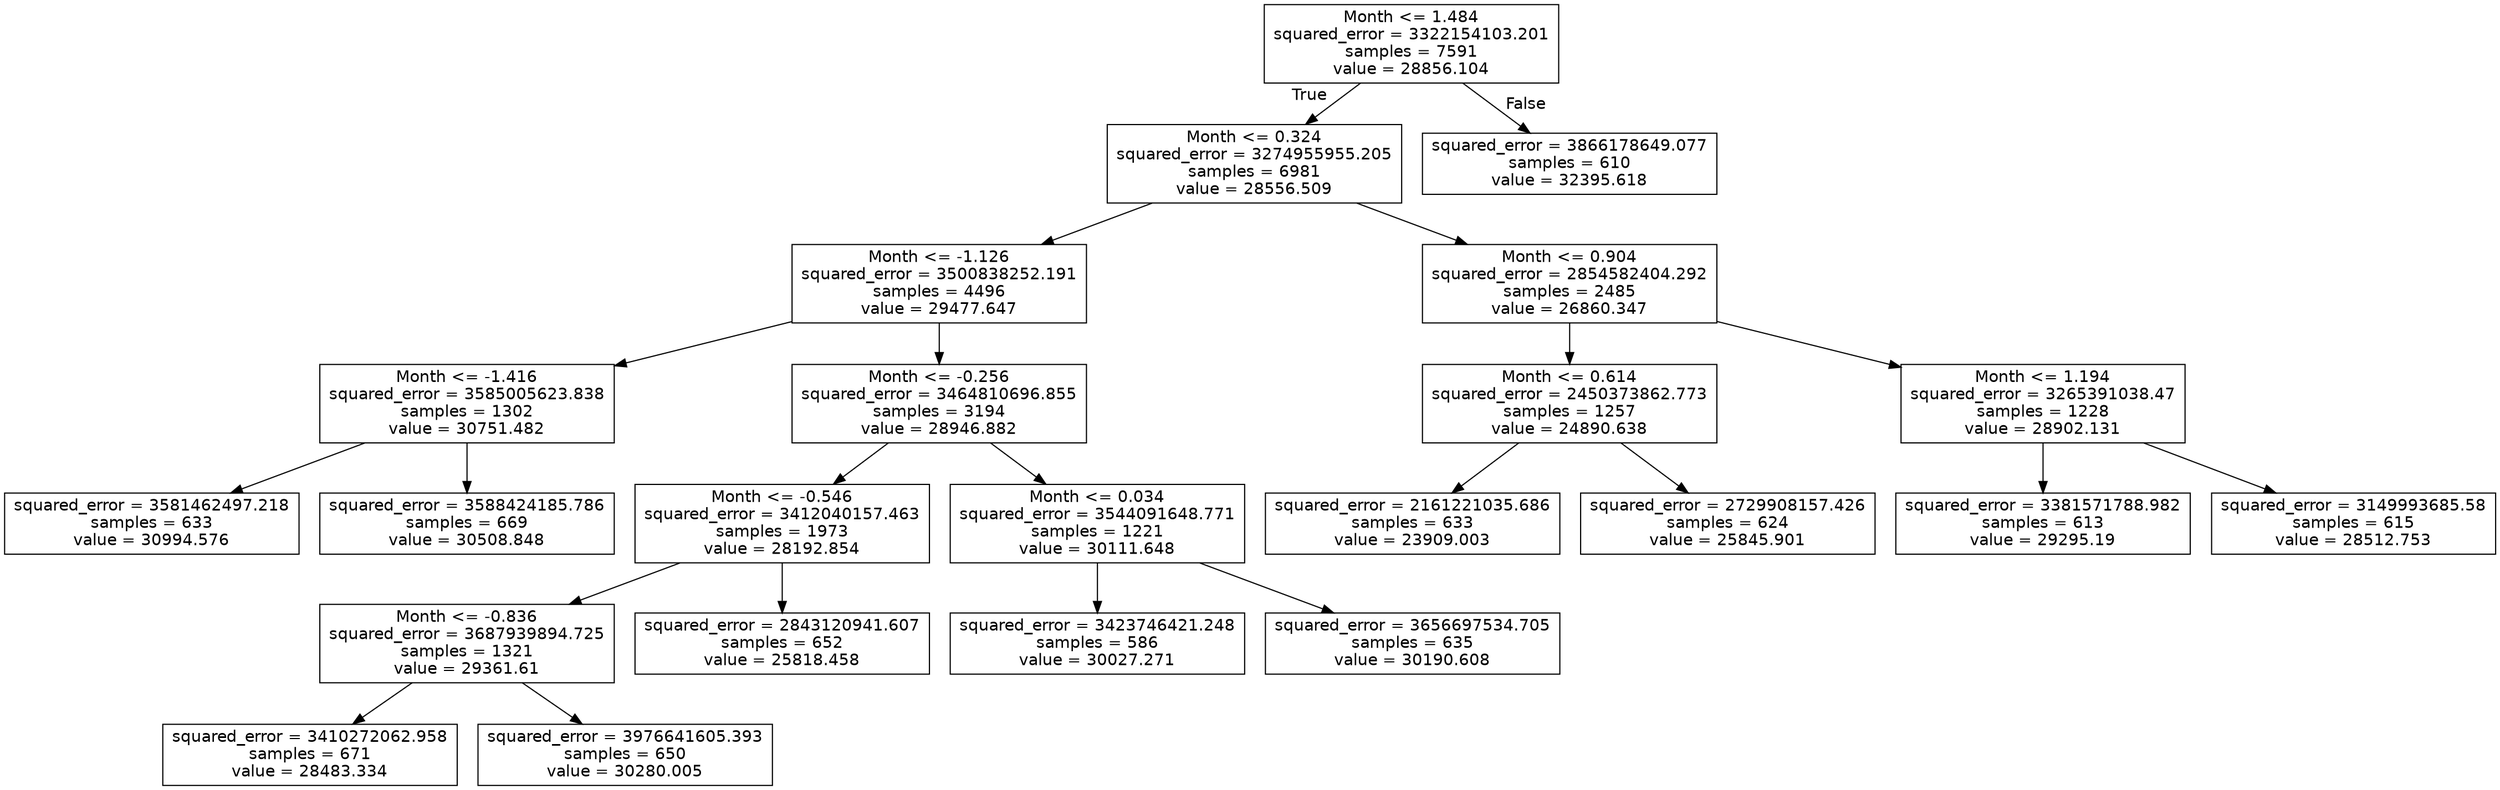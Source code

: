 digraph Tree {
node [shape=box, fontname="helvetica"] ;
edge [fontname="helvetica"] ;
0 [label="Month <= 1.484\nsquared_error = 3322154103.201\nsamples = 7591\nvalue = 28856.104"] ;
1 [label="Month <= 0.324\nsquared_error = 3274955955.205\nsamples = 6981\nvalue = 28556.509"] ;
0 -> 1 [labeldistance=2.5, labelangle=45, headlabel="True"] ;
2 [label="Month <= -1.126\nsquared_error = 3500838252.191\nsamples = 4496\nvalue = 29477.647"] ;
1 -> 2 ;
3 [label="Month <= -1.416\nsquared_error = 3585005623.838\nsamples = 1302\nvalue = 30751.482"] ;
2 -> 3 ;
4 [label="squared_error = 3581462497.218\nsamples = 633\nvalue = 30994.576"] ;
3 -> 4 ;
5 [label="squared_error = 3588424185.786\nsamples = 669\nvalue = 30508.848"] ;
3 -> 5 ;
6 [label="Month <= -0.256\nsquared_error = 3464810696.855\nsamples = 3194\nvalue = 28946.882"] ;
2 -> 6 ;
7 [label="Month <= -0.546\nsquared_error = 3412040157.463\nsamples = 1973\nvalue = 28192.854"] ;
6 -> 7 ;
8 [label="Month <= -0.836\nsquared_error = 3687939894.725\nsamples = 1321\nvalue = 29361.61"] ;
7 -> 8 ;
9 [label="squared_error = 3410272062.958\nsamples = 671\nvalue = 28483.334"] ;
8 -> 9 ;
10 [label="squared_error = 3976641605.393\nsamples = 650\nvalue = 30280.005"] ;
8 -> 10 ;
11 [label="squared_error = 2843120941.607\nsamples = 652\nvalue = 25818.458"] ;
7 -> 11 ;
12 [label="Month <= 0.034\nsquared_error = 3544091648.771\nsamples = 1221\nvalue = 30111.648"] ;
6 -> 12 ;
13 [label="squared_error = 3423746421.248\nsamples = 586\nvalue = 30027.271"] ;
12 -> 13 ;
14 [label="squared_error = 3656697534.705\nsamples = 635\nvalue = 30190.608"] ;
12 -> 14 ;
15 [label="Month <= 0.904\nsquared_error = 2854582404.292\nsamples = 2485\nvalue = 26860.347"] ;
1 -> 15 ;
16 [label="Month <= 0.614\nsquared_error = 2450373862.773\nsamples = 1257\nvalue = 24890.638"] ;
15 -> 16 ;
17 [label="squared_error = 2161221035.686\nsamples = 633\nvalue = 23909.003"] ;
16 -> 17 ;
18 [label="squared_error = 2729908157.426\nsamples = 624\nvalue = 25845.901"] ;
16 -> 18 ;
19 [label="Month <= 1.194\nsquared_error = 3265391038.47\nsamples = 1228\nvalue = 28902.131"] ;
15 -> 19 ;
20 [label="squared_error = 3381571788.982\nsamples = 613\nvalue = 29295.19"] ;
19 -> 20 ;
21 [label="squared_error = 3149993685.58\nsamples = 615\nvalue = 28512.753"] ;
19 -> 21 ;
22 [label="squared_error = 3866178649.077\nsamples = 610\nvalue = 32395.618"] ;
0 -> 22 [labeldistance=2.5, labelangle=-45, headlabel="False"] ;
}
